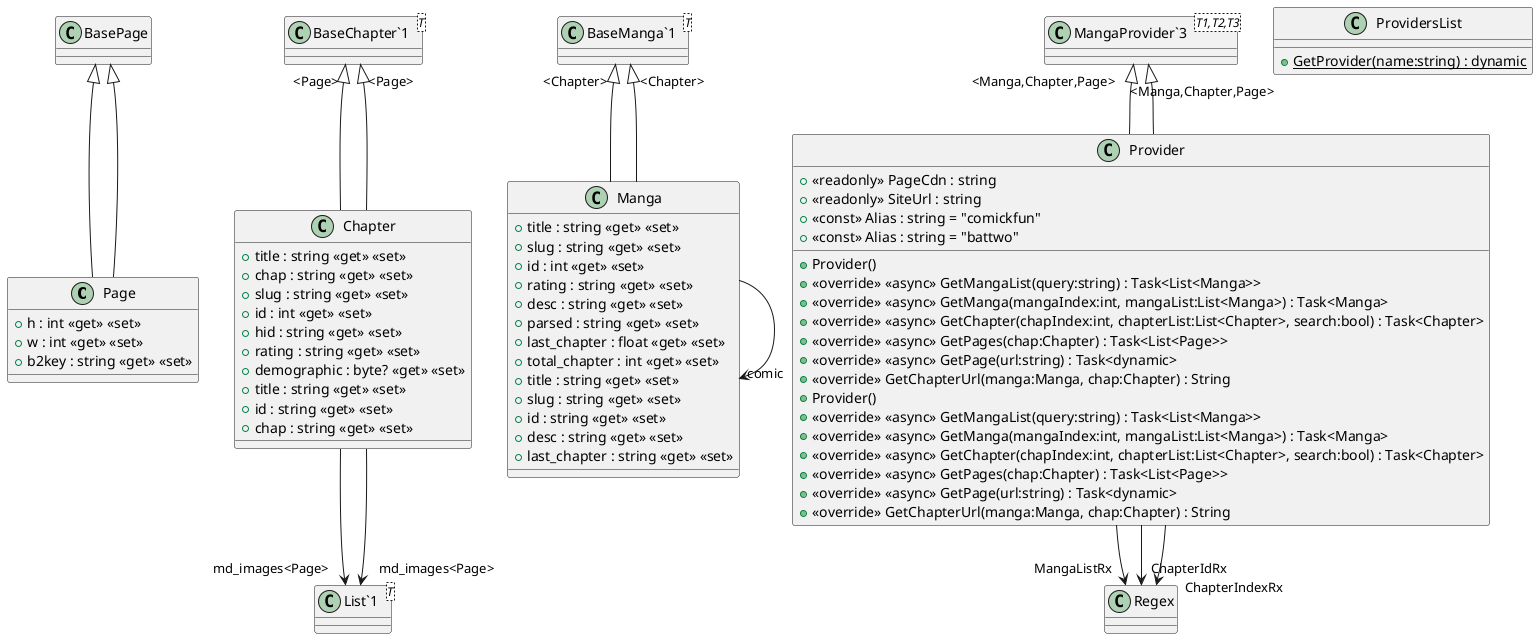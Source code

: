 @startuml
class Page {
    + h : int <<get>> <<set>>
    + w : int <<get>> <<set>>
    + b2key : string <<get>> <<set>>
}
class Chapter {
    + title : string <<get>> <<set>>
    + chap : string <<get>> <<set>>
    + slug : string <<get>> <<set>>
    + id : int <<get>> <<set>>
    + hid : string <<get>> <<set>>
    + rating : string <<get>> <<set>>
    + demographic : byte? <<get>> <<set>>
}
class Manga {
    + title : string <<get>> <<set>>
    + slug : string <<get>> <<set>>
    + id : int <<get>> <<set>>
    + rating : string <<get>> <<set>>
    + desc : string <<get>> <<set>>
    + parsed : string <<get>> <<set>>
    + last_chapter : float <<get>> <<set>>
    + total_chapter : int <<get>> <<set>>
}
class Provider {
    + <<readonly>> PageCdn : string
    + <<readonly>> SiteUrl : string
    + Provider()
    + <<const>> Alias : string = "comickfun"
    + <<override>> <<async>> GetMangaList(query:string) : Task<List<Manga>>
    + <<override>> <<async>> GetManga(mangaIndex:int, mangaList:List<Manga>) : Task<Manga>
    + <<override>> <<async>> GetChapter(chapIndex:int, chapterList:List<Chapter>, search:bool) : Task<Chapter>
    + <<override>> <<async>> GetPages(chap:Chapter) : Task<List<Page>>
    + <<override>> <<async>> GetPage(url:string) : Task<dynamic>
    + <<override>> GetChapterUrl(manga:Manga, chap:Chapter) : String
}
class "BaseChapter`1"<T> {
}
class "List`1"<T> {
}
class "BaseManga`1"<T> {
}
class "MangaProvider`3"<T1,T2,T3> {
}
BasePage <|-- Page
"BaseChapter`1" "<Page>" <|-- Chapter
Chapter --> "md_images<Page>" "List`1"
"BaseManga`1" "<Chapter>" <|-- Manga
Manga --> "comic" Manga
"MangaProvider`3" "<Manga,Chapter,Page>" <|-- Provider
class ProvidersList {
    + {static} GetProvider(name:string) : dynamic
}
class Page {
}
class Chapter {
    + title : string <<get>> <<set>>
    + id : string <<get>> <<set>>
    + chap : string <<get>> <<set>>
}
class Manga {
    + title : string <<get>> <<set>>
    + slug : string <<get>> <<set>>
    + id : string <<get>> <<set>>
    + desc : string <<get>> <<set>>
    + last_chapter : string <<get>> <<set>>
}
class Provider {
    + Provider()
    + <<const>> Alias : string = "battwo"
    + <<override>> <<async>> GetMangaList(query:string) : Task<List<Manga>>
    + <<override>> <<async>> GetManga(mangaIndex:int, mangaList:List<Manga>) : Task<Manga>
    + <<override>> <<async>> GetChapter(chapIndex:int, chapterList:List<Chapter>, search:bool) : Task<Chapter>
    + <<override>> <<async>> GetPages(chap:Chapter) : Task<List<Page>>
    + <<override>> <<async>> GetPage(url:string) : Task<dynamic>
    + <<override>> GetChapterUrl(manga:Manga, chap:Chapter) : String
}
class "BaseChapter`1"<T> {
}
class "List`1"<T> {
}
class "BaseManga`1"<T> {
}
class "MangaProvider`3"<T1,T2,T3> {
}
BasePage <|-- Page
"BaseChapter`1" "<Page>" <|-- Chapter
Chapter --> "md_images<Page>" "List`1"
"BaseManga`1" "<Chapter>" <|-- Manga
"MangaProvider`3" "<Manga,Chapter,Page>" <|-- Provider
Provider --> "MangaListRx" Regex
Provider --> "ChapterIdRx" Regex
Provider --> "ChapterIndexRx" Regex
@enduml
